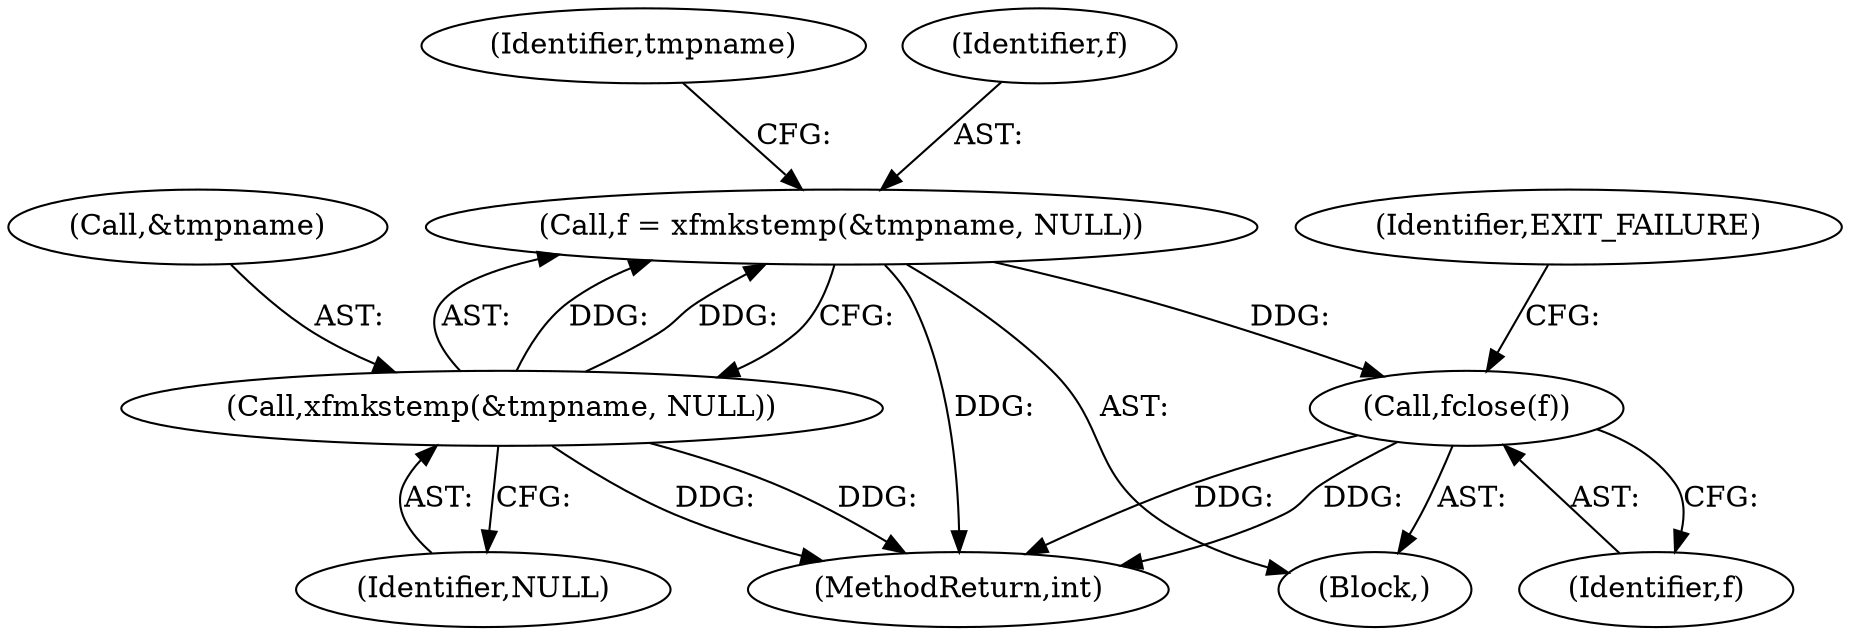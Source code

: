 digraph "1_util-linux_bde91c85bdc77975155058276f99d2e0f5eab5a9@API" {
"1000115" [label="(Call,fclose(f))"];
"1000105" [label="(Call,f = xfmkstemp(&tmpname, NULL))"];
"1000107" [label="(Call,xfmkstemp(&tmpname, NULL))"];
"1000116" [label="(Identifier,f)"];
"1000105" [label="(Call,f = xfmkstemp(&tmpname, NULL))"];
"1000110" [label="(Identifier,NULL)"];
"1000102" [label="(Block,)"];
"1000112" [label="(Identifier,tmpname)"];
"1000119" [label="(MethodReturn,int)"];
"1000107" [label="(Call,xfmkstemp(&tmpname, NULL))"];
"1000115" [label="(Call,fclose(f))"];
"1000118" [label="(Identifier,EXIT_FAILURE)"];
"1000106" [label="(Identifier,f)"];
"1000108" [label="(Call,&tmpname)"];
"1000115" -> "1000102"  [label="AST: "];
"1000115" -> "1000116"  [label="CFG: "];
"1000116" -> "1000115"  [label="AST: "];
"1000118" -> "1000115"  [label="CFG: "];
"1000115" -> "1000119"  [label="DDG: "];
"1000115" -> "1000119"  [label="DDG: "];
"1000105" -> "1000115"  [label="DDG: "];
"1000105" -> "1000102"  [label="AST: "];
"1000105" -> "1000107"  [label="CFG: "];
"1000106" -> "1000105"  [label="AST: "];
"1000107" -> "1000105"  [label="AST: "];
"1000112" -> "1000105"  [label="CFG: "];
"1000105" -> "1000119"  [label="DDG: "];
"1000107" -> "1000105"  [label="DDG: "];
"1000107" -> "1000105"  [label="DDG: "];
"1000107" -> "1000110"  [label="CFG: "];
"1000108" -> "1000107"  [label="AST: "];
"1000110" -> "1000107"  [label="AST: "];
"1000107" -> "1000119"  [label="DDG: "];
"1000107" -> "1000119"  [label="DDG: "];
}
